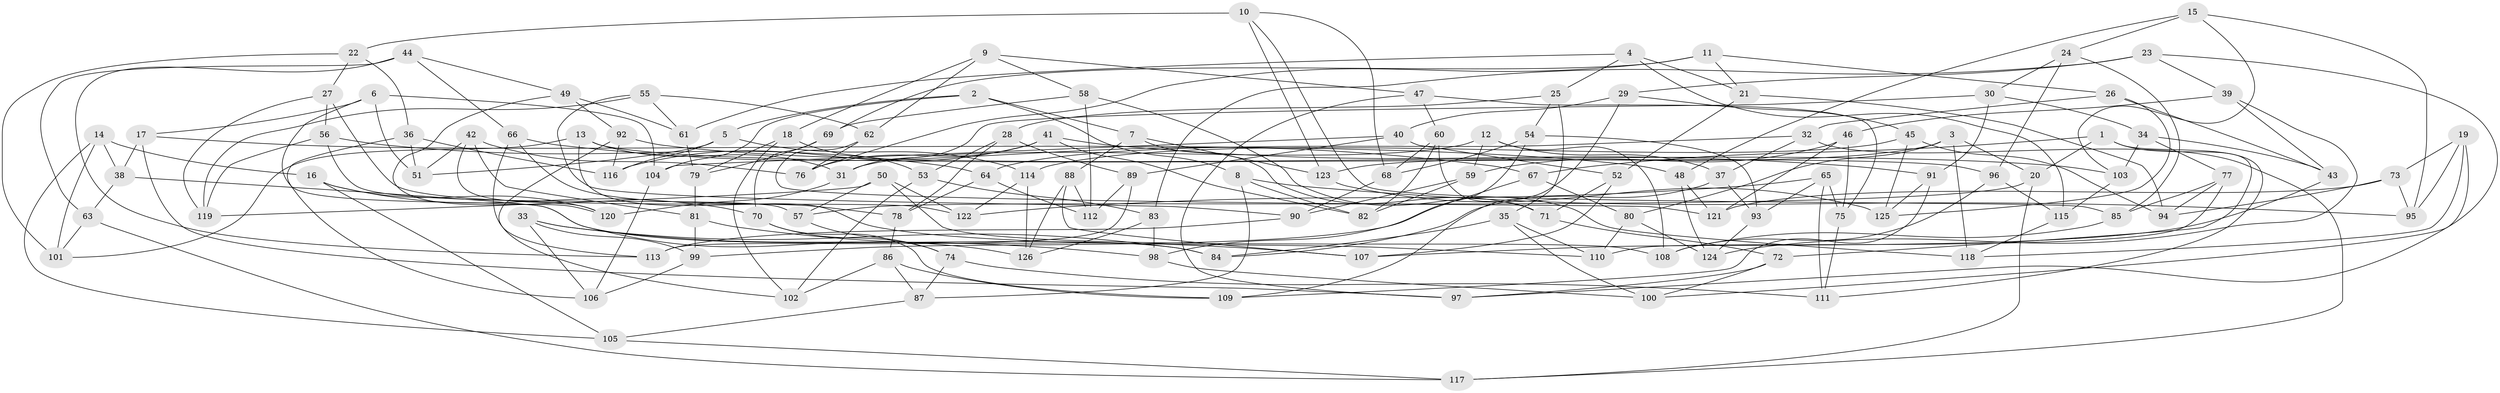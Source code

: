 // Generated by graph-tools (version 1.1) at 2025/38/03/09/25 02:38:18]
// undirected, 126 vertices, 252 edges
graph export_dot {
graph [start="1"]
  node [color=gray90,style=filled];
  1;
  2;
  3;
  4;
  5;
  6;
  7;
  8;
  9;
  10;
  11;
  12;
  13;
  14;
  15;
  16;
  17;
  18;
  19;
  20;
  21;
  22;
  23;
  24;
  25;
  26;
  27;
  28;
  29;
  30;
  31;
  32;
  33;
  34;
  35;
  36;
  37;
  38;
  39;
  40;
  41;
  42;
  43;
  44;
  45;
  46;
  47;
  48;
  49;
  50;
  51;
  52;
  53;
  54;
  55;
  56;
  57;
  58;
  59;
  60;
  61;
  62;
  63;
  64;
  65;
  66;
  67;
  68;
  69;
  70;
  71;
  72;
  73;
  74;
  75;
  76;
  77;
  78;
  79;
  80;
  81;
  82;
  83;
  84;
  85;
  86;
  87;
  88;
  89;
  90;
  91;
  92;
  93;
  94;
  95;
  96;
  97;
  98;
  99;
  100;
  101;
  102;
  103;
  104;
  105;
  106;
  107;
  108;
  109;
  110;
  111;
  112;
  113;
  114;
  115;
  116;
  117;
  118;
  119;
  120;
  121;
  122;
  123;
  124;
  125;
  126;
  1 -- 111;
  1 -- 20;
  1 -- 67;
  1 -- 72;
  2 -- 7;
  2 -- 8;
  2 -- 104;
  2 -- 5;
  3 -- 20;
  3 -- 118;
  3 -- 123;
  3 -- 80;
  4 -- 115;
  4 -- 21;
  4 -- 61;
  4 -- 25;
  5 -- 114;
  5 -- 51;
  5 -- 116;
  6 -- 104;
  6 -- 17;
  6 -- 51;
  6 -- 126;
  7 -- 88;
  7 -- 71;
  7 -- 123;
  8 -- 82;
  8 -- 95;
  8 -- 87;
  9 -- 62;
  9 -- 18;
  9 -- 47;
  9 -- 58;
  10 -- 22;
  10 -- 85;
  10 -- 68;
  10 -- 123;
  11 -- 76;
  11 -- 26;
  11 -- 21;
  11 -- 69;
  12 -- 31;
  12 -- 108;
  12 -- 59;
  12 -- 37;
  13 -- 101;
  13 -- 31;
  13 -- 110;
  13 -- 96;
  14 -- 16;
  14 -- 105;
  14 -- 101;
  14 -- 38;
  15 -- 103;
  15 -- 95;
  15 -- 48;
  15 -- 24;
  16 -- 70;
  16 -- 105;
  16 -- 120;
  17 -- 48;
  17 -- 97;
  17 -- 38;
  18 -- 53;
  18 -- 79;
  18 -- 102;
  19 -- 95;
  19 -- 73;
  19 -- 118;
  19 -- 100;
  20 -- 117;
  20 -- 57;
  21 -- 52;
  21 -- 94;
  22 -- 27;
  22 -- 101;
  22 -- 36;
  23 -- 39;
  23 -- 83;
  23 -- 97;
  23 -- 29;
  24 -- 30;
  24 -- 96;
  24 -- 85;
  25 -- 35;
  25 -- 28;
  25 -- 54;
  26 -- 125;
  26 -- 43;
  26 -- 32;
  27 -- 56;
  27 -- 122;
  27 -- 119;
  28 -- 78;
  28 -- 53;
  28 -- 89;
  29 -- 109;
  29 -- 40;
  29 -- 45;
  30 -- 91;
  30 -- 34;
  30 -- 31;
  31 -- 120;
  32 -- 117;
  32 -- 64;
  32 -- 37;
  33 -- 106;
  33 -- 99;
  33 -- 98;
  33 -- 84;
  34 -- 77;
  34 -- 43;
  34 -- 103;
  35 -- 100;
  35 -- 84;
  35 -- 110;
  36 -- 116;
  36 -- 106;
  36 -- 51;
  37 -- 84;
  37 -- 93;
  38 -- 84;
  38 -- 63;
  39 -- 124;
  39 -- 46;
  39 -- 43;
  40 -- 89;
  40 -- 104;
  40 -- 52;
  41 -- 76;
  41 -- 91;
  41 -- 82;
  41 -- 116;
  42 -- 120;
  42 -- 51;
  42 -- 76;
  42 -- 81;
  43 -- 107;
  44 -- 113;
  44 -- 66;
  44 -- 49;
  44 -- 63;
  45 -- 114;
  45 -- 125;
  45 -- 94;
  46 -- 121;
  46 -- 75;
  46 -- 59;
  47 -- 60;
  47 -- 97;
  47 -- 75;
  48 -- 121;
  48 -- 124;
  49 -- 92;
  49 -- 120;
  49 -- 61;
  50 -- 119;
  50 -- 122;
  50 -- 57;
  50 -- 108;
  52 -- 107;
  52 -- 71;
  53 -- 102;
  53 -- 83;
  54 -- 98;
  54 -- 68;
  54 -- 93;
  55 -- 62;
  55 -- 119;
  55 -- 90;
  55 -- 61;
  56 -- 64;
  56 -- 119;
  56 -- 57;
  57 -- 74;
  58 -- 112;
  58 -- 118;
  58 -- 69;
  59 -- 90;
  59 -- 82;
  60 -- 82;
  60 -- 68;
  60 -- 71;
  61 -- 79;
  62 -- 76;
  62 -- 121;
  63 -- 117;
  63 -- 101;
  64 -- 78;
  64 -- 112;
  65 -- 93;
  65 -- 111;
  65 -- 122;
  65 -- 75;
  66 -- 113;
  66 -- 78;
  66 -- 67;
  67 -- 99;
  67 -- 80;
  68 -- 90;
  69 -- 70;
  69 -- 79;
  70 -- 109;
  70 -- 74;
  71 -- 72;
  72 -- 100;
  72 -- 97;
  73 -- 95;
  73 -- 94;
  73 -- 121;
  74 -- 111;
  74 -- 87;
  75 -- 111;
  77 -- 85;
  77 -- 110;
  77 -- 94;
  78 -- 86;
  79 -- 81;
  80 -- 110;
  80 -- 124;
  81 -- 99;
  81 -- 107;
  83 -- 98;
  83 -- 126;
  85 -- 108;
  86 -- 87;
  86 -- 109;
  86 -- 102;
  87 -- 105;
  88 -- 107;
  88 -- 112;
  88 -- 126;
  89 -- 112;
  89 -- 113;
  90 -- 113;
  91 -- 125;
  91 -- 109;
  92 -- 116;
  92 -- 103;
  92 -- 102;
  93 -- 124;
  96 -- 115;
  96 -- 108;
  98 -- 100;
  99 -- 106;
  103 -- 115;
  104 -- 106;
  105 -- 117;
  114 -- 126;
  114 -- 122;
  115 -- 118;
  123 -- 125;
}
